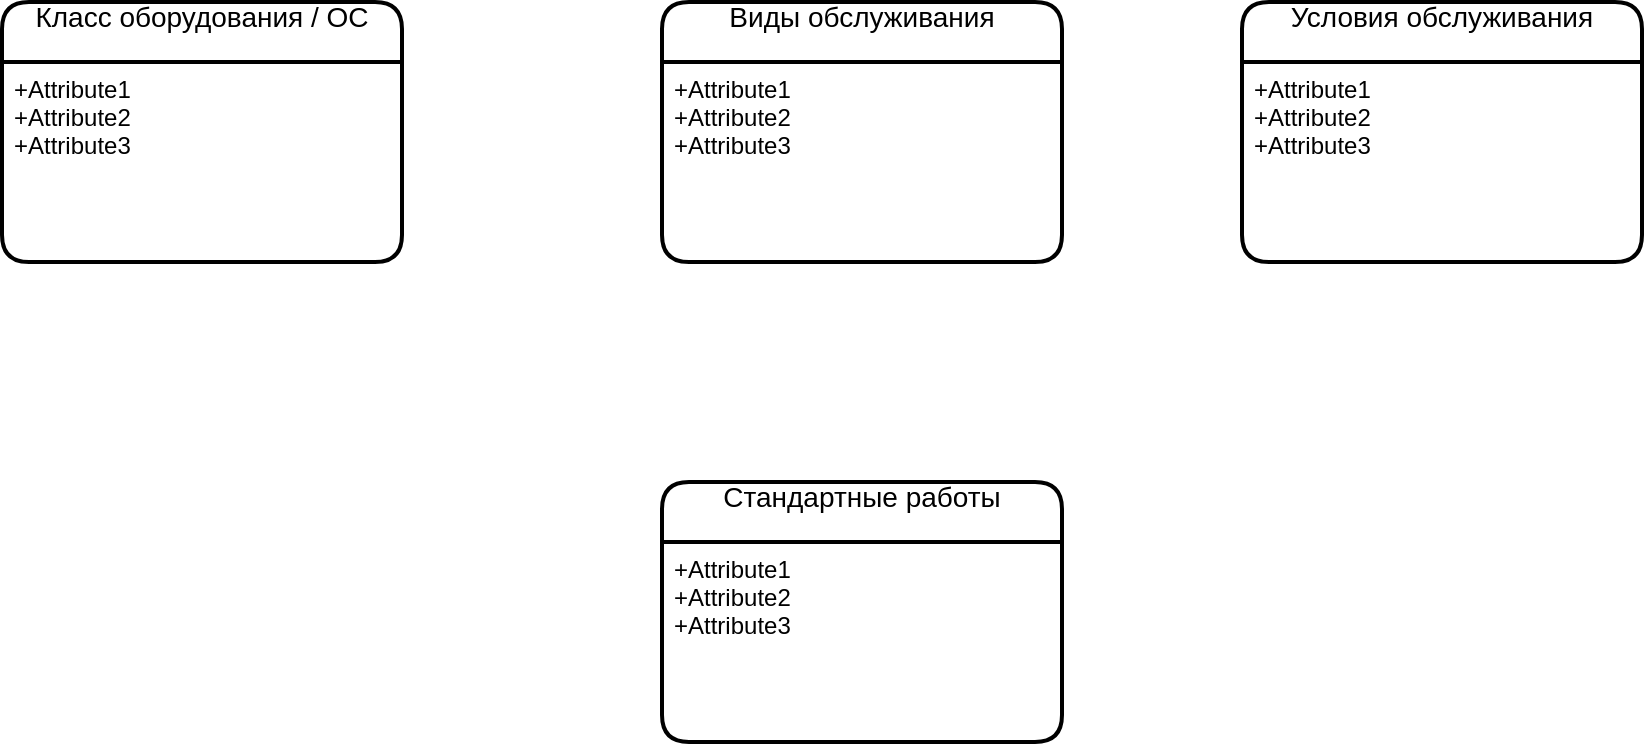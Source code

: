 <mxfile version="20.0.1" type="github" pages="2">
  <diagram id="AmvlcQakkHeupNHA5R5p" name="Page-1">
    <mxGraphModel dx="1247" dy="706" grid="1" gridSize="10" guides="1" tooltips="1" connect="1" arrows="1" fold="1" page="1" pageScale="1" pageWidth="827" pageHeight="1169" math="0" shadow="0">
      <root>
        <mxCell id="0" />
        <mxCell id="1" parent="0" />
        <mxCell id="-pXmxo18ZLhnPIGWP_HV-1" value="Класс оборудования / ОС&#xa;" style="swimlane;childLayout=stackLayout;horizontal=1;startSize=30;horizontalStack=0;rounded=1;fontSize=14;fontStyle=0;strokeWidth=2;resizeParent=0;resizeLast=1;shadow=0;dashed=0;align=center;" vertex="1" parent="1">
          <mxGeometry x="20" y="160" width="200" height="130" as="geometry" />
        </mxCell>
        <mxCell id="-pXmxo18ZLhnPIGWP_HV-2" value="+Attribute1&#xa;+Attribute2&#xa;+Attribute3" style="align=left;strokeColor=none;fillColor=none;spacingLeft=4;fontSize=12;verticalAlign=top;resizable=0;rotatable=0;part=1;" vertex="1" parent="-pXmxo18ZLhnPIGWP_HV-1">
          <mxGeometry y="30" width="200" height="100" as="geometry" />
        </mxCell>
        <mxCell id="-pXmxo18ZLhnPIGWP_HV-5" value="Виды обслуживания&#xa;" style="swimlane;childLayout=stackLayout;horizontal=1;startSize=30;horizontalStack=0;rounded=1;fontSize=14;fontStyle=0;strokeWidth=2;resizeParent=0;resizeLast=1;shadow=0;dashed=0;align=center;" vertex="1" parent="1">
          <mxGeometry x="350" y="160" width="200" height="130" as="geometry" />
        </mxCell>
        <mxCell id="-pXmxo18ZLhnPIGWP_HV-6" value="+Attribute1&#xa;+Attribute2&#xa;+Attribute3" style="align=left;strokeColor=none;fillColor=none;spacingLeft=4;fontSize=12;verticalAlign=top;resizable=0;rotatable=0;part=1;" vertex="1" parent="-pXmxo18ZLhnPIGWP_HV-5">
          <mxGeometry y="30" width="200" height="100" as="geometry" />
        </mxCell>
        <mxCell id="-pXmxo18ZLhnPIGWP_HV-7" value="Условия обслуживания&#xa;" style="swimlane;childLayout=stackLayout;horizontal=1;startSize=30;horizontalStack=0;rounded=1;fontSize=14;fontStyle=0;strokeWidth=2;resizeParent=0;resizeLast=1;shadow=0;dashed=0;align=center;" vertex="1" parent="1">
          <mxGeometry x="640" y="160" width="200" height="130" as="geometry" />
        </mxCell>
        <mxCell id="-pXmxo18ZLhnPIGWP_HV-8" value="+Attribute1&#xa;+Attribute2&#xa;+Attribute3" style="align=left;strokeColor=none;fillColor=none;spacingLeft=4;fontSize=12;verticalAlign=top;resizable=0;rotatable=0;part=1;" vertex="1" parent="-pXmxo18ZLhnPIGWP_HV-7">
          <mxGeometry y="30" width="200" height="100" as="geometry" />
        </mxCell>
        <mxCell id="-pXmxo18ZLhnPIGWP_HV-9" value="Стандартные работы&#xa;" style="swimlane;childLayout=stackLayout;horizontal=1;startSize=30;horizontalStack=0;rounded=1;fontSize=14;fontStyle=0;strokeWidth=2;resizeParent=0;resizeLast=1;shadow=0;dashed=0;align=center;" vertex="1" parent="1">
          <mxGeometry x="350" y="400" width="200" height="130" as="geometry" />
        </mxCell>
        <mxCell id="-pXmxo18ZLhnPIGWP_HV-10" value="+Attribute1&#xa;+Attribute2&#xa;+Attribute3" style="align=left;strokeColor=none;fillColor=none;spacingLeft=4;fontSize=12;verticalAlign=top;resizable=0;rotatable=0;part=1;" vertex="1" parent="-pXmxo18ZLhnPIGWP_HV-9">
          <mxGeometry y="30" width="200" height="100" as="geometry" />
        </mxCell>
      </root>
    </mxGraphModel>
  </diagram>
  <diagram id="kZJRzVS4t4NXOSGRWsG1" name="Планирование">
    <mxGraphModel dx="1188" dy="672" grid="1" gridSize="10" guides="1" tooltips="1" connect="1" arrows="1" fold="1" page="1" pageScale="1" pageWidth="827" pageHeight="1169" math="0" shadow="0">
      <root>
        <mxCell id="0" />
        <mxCell id="1" parent="0" />
        <mxCell id="k7subxAmtpSVsiqhcWPV-4" style="edgeStyle=orthogonalEdgeStyle;rounded=0;orthogonalLoop=1;jettySize=auto;html=1;exitX=0.5;exitY=1;exitDx=0;exitDy=0;entryX=0.5;entryY=0;entryDx=0;entryDy=0;" edge="1" parent="1" source="k7subxAmtpSVsiqhcWPV-1" target="k7subxAmtpSVsiqhcWPV-2">
          <mxGeometry relative="1" as="geometry" />
        </mxCell>
        <mxCell id="k7subxAmtpSVsiqhcWPV-1" value="" style="ellipse;fillColor=#ffffff;strokeColor=#000000;" vertex="1" parent="1">
          <mxGeometry x="330" y="50" width="30" height="30" as="geometry" />
        </mxCell>
        <mxCell id="k7subxAmtpSVsiqhcWPV-6" value="" style="edgeStyle=orthogonalEdgeStyle;rounded=0;orthogonalLoop=1;jettySize=auto;html=1;" edge="1" parent="1" source="k7subxAmtpSVsiqhcWPV-2" target="k7subxAmtpSVsiqhcWPV-5">
          <mxGeometry relative="1" as="geometry" />
        </mxCell>
        <mxCell id="k7subxAmtpSVsiqhcWPV-2" value="Выбрать ед.оборудования, &lt;br&gt;у которых есть классы оборудования, &lt;br&gt;у которых есть виды обслуживания &lt;br&gt;с условиями обслуживания &lt;br&gt;по периоду &lt;br&gt;или эксплуатационным показателям" style="html=1;align=center;verticalAlign=top;rounded=1;absoluteArcSize=1;arcSize=10;dashed=0;" vertex="1" parent="1">
          <mxGeometry x="230" y="120" width="230" height="100" as="geometry" />
        </mxCell>
        <mxCell id="k7subxAmtpSVsiqhcWPV-3" value="Повторяющиеся работы" style="html=1;align=center;verticalAlign=top;rounded=1;absoluteArcSize=1;arcSize=10;dashed=0;fillColor=#ffff88;strokeColor=#36393d;" vertex="1" parent="1">
          <mxGeometry x="560" y="40" width="230" height="100" as="geometry" />
        </mxCell>
        <mxCell id="k7subxAmtpSVsiqhcWPV-15" style="edgeStyle=orthogonalEdgeStyle;rounded=0;orthogonalLoop=1;jettySize=auto;html=1;exitX=0.5;exitY=1;exitDx=0;exitDy=0;entryX=0.5;entryY=0;entryDx=0;entryDy=0;" edge="1" parent="1" source="k7subxAmtpSVsiqhcWPV-5" target="k7subxAmtpSVsiqhcWPV-7">
          <mxGeometry relative="1" as="geometry" />
        </mxCell>
        <mxCell id="k7subxAmtpSVsiqhcWPV-5" value="Условие обслуживания на основе периода" style="whiteSpace=wrap;html=1;verticalAlign=top;rounded=1;arcSize=10;dashed=0;" vertex="1" parent="1">
          <mxGeometry x="285" y="250" width="120" height="60" as="geometry" />
        </mxCell>
        <mxCell id="k7subxAmtpSVsiqhcWPV-16" value="Да" style="edgeStyle=orthogonalEdgeStyle;rounded=0;orthogonalLoop=1;jettySize=auto;html=1;exitX=1;exitY=0.5;exitDx=0;exitDy=0;entryX=0;entryY=0.5;entryDx=0;entryDy=0;" edge="1" parent="1" source="k7subxAmtpSVsiqhcWPV-7" target="k7subxAmtpSVsiqhcWPV-26">
          <mxGeometry relative="1" as="geometry" />
        </mxCell>
        <mxCell id="k7subxAmtpSVsiqhcWPV-7" value="" style="rhombus;" vertex="1" parent="1">
          <mxGeometry x="330" y="340" width="30" height="30" as="geometry" />
        </mxCell>
        <mxCell id="k7subxAmtpSVsiqhcWPV-17" style="edgeStyle=orthogonalEdgeStyle;rounded=0;orthogonalLoop=1;jettySize=auto;html=1;exitX=0.5;exitY=1;exitDx=0;exitDy=0;entryX=0.5;entryY=0;entryDx=0;entryDy=0;" edge="1" parent="1" source="k7subxAmtpSVsiqhcWPV-10" target="k7subxAmtpSVsiqhcWPV-11">
          <mxGeometry relative="1" as="geometry" />
        </mxCell>
        <mxCell id="k7subxAmtpSVsiqhcWPV-10" value="Найти дату последнего обслуживания по этому виду обслуживания" style="whiteSpace=wrap;html=1;verticalAlign=top;rounded=1;arcSize=10;dashed=0;" vertex="1" parent="1">
          <mxGeometry x="430" y="400" width="170" height="70" as="geometry" />
        </mxCell>
        <mxCell id="k7subxAmtpSVsiqhcWPV-18" style="edgeStyle=orthogonalEdgeStyle;rounded=0;orthogonalLoop=1;jettySize=auto;html=1;exitX=0;exitY=0.5;exitDx=0;exitDy=0;entryX=0.5;entryY=0;entryDx=0;entryDy=0;" edge="1" parent="1" source="k7subxAmtpSVsiqhcWPV-11" target="k7subxAmtpSVsiqhcWPV-12">
          <mxGeometry relative="1" as="geometry" />
        </mxCell>
        <mxCell id="k7subxAmtpSVsiqhcWPV-19" value="Даты нет" style="edgeLabel;html=1;align=center;verticalAlign=middle;resizable=0;points=[];" vertex="1" connectable="0" parent="k7subxAmtpSVsiqhcWPV-18">
          <mxGeometry x="0.242" y="2" relative="1" as="geometry">
            <mxPoint as="offset" />
          </mxGeometry>
        </mxCell>
        <mxCell id="k7subxAmtpSVsiqhcWPV-21" value="Дата найдена" style="edgeStyle=orthogonalEdgeStyle;rounded=0;orthogonalLoop=1;jettySize=auto;html=1;exitX=1;exitY=0.5;exitDx=0;exitDy=0;entryX=0.5;entryY=0;entryDx=0;entryDy=0;" edge="1" parent="1" source="k7subxAmtpSVsiqhcWPV-11" target="k7subxAmtpSVsiqhcWPV-20">
          <mxGeometry relative="1" as="geometry" />
        </mxCell>
        <mxCell id="k7subxAmtpSVsiqhcWPV-11" value="" style="rhombus;" vertex="1" parent="1">
          <mxGeometry x="500" y="500" width="30" height="30" as="geometry" />
        </mxCell>
        <mxCell id="k7subxAmtpSVsiqhcWPV-12" value="Найти дату ввода в эксплуатацию.&amp;nbsp;" style="whiteSpace=wrap;html=1;verticalAlign=top;rounded=1;arcSize=10;dashed=0;" vertex="1" parent="1">
          <mxGeometry x="350" y="580" width="170" height="50" as="geometry" />
        </mxCell>
        <mxCell id="k7subxAmtpSVsiqhcWPV-13" value="Дата ввода в эксплуатацию отстоит от текущей даты больше, чем период обслуживания (забыли занести последнее обслуживание?)" style="whiteSpace=wrap;html=1;verticalAlign=top;rounded=1;arcSize=10;dashed=0;" vertex="1" parent="1">
          <mxGeometry x="350" y="660" width="180" height="80" as="geometry" />
        </mxCell>
        <mxCell id="k7subxAmtpSVsiqhcWPV-14" value="Найти следующую дату обслуживания" style="whiteSpace=wrap;html=1;verticalAlign=top;rounded=1;arcSize=10;dashed=0;" vertex="1" parent="1">
          <mxGeometry x="350" y="790" width="180" height="80" as="geometry" />
        </mxCell>
        <mxCell id="k7subxAmtpSVsiqhcWPV-23" style="edgeStyle=orthogonalEdgeStyle;rounded=0;orthogonalLoop=1;jettySize=auto;html=1;exitX=0.5;exitY=1;exitDx=0;exitDy=0;entryX=0.5;entryY=0;entryDx=0;entryDy=0;" edge="1" parent="1" source="k7subxAmtpSVsiqhcWPV-20" target="k7subxAmtpSVsiqhcWPV-22">
          <mxGeometry relative="1" as="geometry" />
        </mxCell>
        <mxCell id="k7subxAmtpSVsiqhcWPV-20" value="Дата последнего обслуживания отстоит от текущей даты на период меньше периода обслуживания" style="whiteSpace=wrap;html=1;verticalAlign=top;rounded=1;arcSize=10;dashed=0;" vertex="1" parent="1">
          <mxGeometry x="720" y="580" width="170" height="90" as="geometry" />
        </mxCell>
        <mxCell id="k7subxAmtpSVsiqhcWPV-22" value="" style="rhombus;" vertex="1" parent="1">
          <mxGeometry x="797" y="710" width="30" height="30" as="geometry" />
        </mxCell>
        <mxCell id="k7subxAmtpSVsiqhcWPV-25" value="Дата следующего обслуживания -&amp;nbsp;" style="whiteSpace=wrap;html=1;verticalAlign=top;rounded=1;arcSize=10;dashed=0;" vertex="1" parent="1">
          <mxGeometry x="820" y="785" width="170" height="90" as="geometry" />
        </mxCell>
        <mxCell id="k7subxAmtpSVsiqhcWPV-28" style="edgeStyle=orthogonalEdgeStyle;rounded=0;orthogonalLoop=1;jettySize=auto;html=1;exitX=0.5;exitY=1;exitDx=0;exitDy=0;entryX=0.5;entryY=0;entryDx=0;entryDy=0;" edge="1" parent="1" source="k7subxAmtpSVsiqhcWPV-26" target="k7subxAmtpSVsiqhcWPV-27">
          <mxGeometry relative="1" as="geometry" />
        </mxCell>
        <mxCell id="k7subxAmtpSVsiqhcWPV-26" value="Выбрать запланированные наряд-задания для этого вида обслуживания" style="whiteSpace=wrap;html=1;verticalAlign=top;rounded=1;arcSize=10;dashed=0;" vertex="1" parent="1">
          <mxGeometry x="797" y="210" width="170" height="70" as="geometry" />
        </mxCell>
        <mxCell id="k7subxAmtpSVsiqhcWPV-30" value="НЗ есть" style="edgeStyle=orthogonalEdgeStyle;rounded=0;orthogonalLoop=1;jettySize=auto;html=1;exitX=1;exitY=0.5;exitDx=0;exitDy=0;" edge="1" parent="1" source="k7subxAmtpSVsiqhcWPV-27" target="k7subxAmtpSVsiqhcWPV-29">
          <mxGeometry relative="1" as="geometry" />
        </mxCell>
        <mxCell id="k7subxAmtpSVsiqhcWPV-34" value="НЗ нет" style="edgeStyle=orthogonalEdgeStyle;rounded=0;orthogonalLoop=1;jettySize=auto;html=1;exitX=0;exitY=0.5;exitDx=0;exitDy=0;entryX=0.5;entryY=0;entryDx=0;entryDy=0;" edge="1" parent="1" source="k7subxAmtpSVsiqhcWPV-27" target="k7subxAmtpSVsiqhcWPV-31">
          <mxGeometry relative="1" as="geometry" />
        </mxCell>
        <mxCell id="k7subxAmtpSVsiqhcWPV-27" value="" style="rhombus;" vertex="1" parent="1">
          <mxGeometry x="867" y="300" width="30" height="30" as="geometry" />
        </mxCell>
        <mxCell id="k7subxAmtpSVsiqhcWPV-29" value="Проверить правильность и полноту списка наряд-заданий для периода" style="whiteSpace=wrap;html=1;verticalAlign=top;rounded=1;arcSize=10;dashed=0;" vertex="1" parent="1">
          <mxGeometry x="950" y="370" width="170" height="70" as="geometry" />
        </mxCell>
        <mxCell id="k7subxAmtpSVsiqhcWPV-31" value="Сформировать список наряд-заданий для периода" style="whiteSpace=wrap;html=1;verticalAlign=top;rounded=1;arcSize=10;dashed=0;" vertex="1" parent="1">
          <mxGeometry x="640" y="360" width="170" height="70" as="geometry" />
        </mxCell>
        <mxCell id="k7subxAmtpSVsiqhcWPV-35" value="Сформировать плановые наряд-задания для периода планирования" style="whiteSpace=wrap;html=1;verticalAlign=top;rounded=1;arcSize=10;dashed=0;fillColor=#e6d0de;gradientColor=#d5739d;strokeColor=#996185;" vertex="1" parent="1">
          <mxGeometry x="1470" y="170" width="170" height="70" as="geometry" />
        </mxCell>
        <mxCell id="k7subxAmtpSVsiqhcWPV-53" style="edgeStyle=orthogonalEdgeStyle;rounded=0;orthogonalLoop=1;jettySize=auto;html=1;exitX=0.5;exitY=1;exitDx=0;exitDy=0;entryX=0.5;entryY=0;entryDx=0;entryDy=0;" edge="1" parent="1" source="k7subxAmtpSVsiqhcWPV-36" target="k7subxAmtpSVsiqhcWPV-37">
          <mxGeometry relative="1" as="geometry" />
        </mxCell>
        <mxCell id="k7subxAmtpSVsiqhcWPV-36" value="Найти дату последнего обслуживания по этому виду обслуживания для последнего выполненного наряд-задания по этому виду обслуживания" style="whiteSpace=wrap;html=1;verticalAlign=top;rounded=1;arcSize=10;dashed=0;" vertex="1" parent="1">
          <mxGeometry x="1480" y="410" width="170" height="100" as="geometry" />
        </mxCell>
        <mxCell id="k7subxAmtpSVsiqhcWPV-54" style="edgeStyle=orthogonalEdgeStyle;rounded=0;orthogonalLoop=1;jettySize=auto;html=1;exitX=1;exitY=0.5;exitDx=0;exitDy=0;" edge="1" parent="1" source="k7subxAmtpSVsiqhcWPV-37" target="k7subxAmtpSVsiqhcWPV-38">
          <mxGeometry relative="1" as="geometry" />
        </mxCell>
        <mxCell id="k7subxAmtpSVsiqhcWPV-55" value="Дата найдена" style="edgeLabel;html=1;align=center;verticalAlign=middle;resizable=0;points=[];" vertex="1" connectable="0" parent="k7subxAmtpSVsiqhcWPV-54">
          <mxGeometry x="-0.504" y="2" relative="1" as="geometry">
            <mxPoint as="offset" />
          </mxGeometry>
        </mxCell>
        <mxCell id="k7subxAmtpSVsiqhcWPV-37" value="" style="rhombus;" vertex="1" parent="1">
          <mxGeometry x="1550" y="560" width="30" height="30" as="geometry" />
        </mxCell>
        <mxCell id="k7subxAmtpSVsiqhcWPV-56" style="edgeStyle=orthogonalEdgeStyle;rounded=0;orthogonalLoop=1;jettySize=auto;html=1;exitX=0.5;exitY=1;exitDx=0;exitDy=0;" edge="1" parent="1" source="k7subxAmtpSVsiqhcWPV-38" target="k7subxAmtpSVsiqhcWPV-61">
          <mxGeometry relative="1" as="geometry" />
        </mxCell>
        <mxCell id="k7subxAmtpSVsiqhcWPV-38" value="Определить дату обслуживания для периода planned_period_counter с учетом типа периода (рабочие дни или календарные)" style="whiteSpace=wrap;html=1;verticalAlign=top;rounded=1;arcSize=10;dashed=0;" vertex="1" parent="1">
          <mxGeometry x="1664" y="600" width="206" height="90" as="geometry" />
        </mxCell>
        <mxCell id="k7subxAmtpSVsiqhcWPV-51" style="edgeStyle=orthogonalEdgeStyle;rounded=0;orthogonalLoop=1;jettySize=auto;html=1;exitX=0.5;exitY=1;exitDx=0;exitDy=0;entryX=0.5;entryY=0;entryDx=0;entryDy=0;" edge="1" parent="1" source="k7subxAmtpSVsiqhcWPV-40" target="k7subxAmtpSVsiqhcWPV-41">
          <mxGeometry relative="1" as="geometry" />
        </mxCell>
        <mxCell id="k7subxAmtpSVsiqhcWPV-40" value="" style="ellipse;fillColor=#ffffff;strokeColor=#000000;" vertex="1" parent="1">
          <mxGeometry x="1550" y="260" width="30" height="30" as="geometry" />
        </mxCell>
        <mxCell id="k7subxAmtpSVsiqhcWPV-52" style="edgeStyle=orthogonalEdgeStyle;rounded=0;orthogonalLoop=1;jettySize=auto;html=1;exitX=0.5;exitY=1;exitDx=0;exitDy=0;entryX=0.5;entryY=0;entryDx=0;entryDy=0;" edge="1" parent="1" source="k7subxAmtpSVsiqhcWPV-41" target="k7subxAmtpSVsiqhcWPV-36">
          <mxGeometry relative="1" as="geometry" />
        </mxCell>
        <mxCell id="k7subxAmtpSVsiqhcWPV-41" value="Установить счетчик наряд-заданий/периодов в 0&lt;br&gt;planned_period_counter = 0" style="whiteSpace=wrap;html=1;verticalAlign=top;rounded=1;arcSize=10;dashed=0;" vertex="1" parent="1">
          <mxGeometry x="1480" y="310" width="170" height="60" as="geometry" />
        </mxCell>
        <mxCell id="k7subxAmtpSVsiqhcWPV-59" style="edgeStyle=orthogonalEdgeStyle;rounded=0;orthogonalLoop=1;jettySize=auto;html=1;exitX=0.5;exitY=1;exitDx=0;exitDy=0;entryX=0.5;entryY=0;entryDx=0;entryDy=0;" edge="1" parent="1" source="k7subxAmtpSVsiqhcWPV-44" target="k7subxAmtpSVsiqhcWPV-46">
          <mxGeometry relative="1" as="geometry" />
        </mxCell>
        <mxCell id="k7subxAmtpSVsiqhcWPV-44" value="Сверить полученную дату обслуживания с запланированной датой для наряд-задания для planned_period_counter" style="whiteSpace=wrap;html=1;verticalAlign=top;rounded=1;arcSize=10;dashed=0;" vertex="1" parent="1">
          <mxGeometry x="1958" y="1054" width="206" height="90" as="geometry" />
        </mxCell>
        <mxCell id="k7subxAmtpSVsiqhcWPV-60" style="edgeStyle=orthogonalEdgeStyle;rounded=0;orthogonalLoop=1;jettySize=auto;html=1;exitX=1;exitY=0.5;exitDx=0;exitDy=0;" edge="1" parent="1" source="k7subxAmtpSVsiqhcWPV-46" target="k7subxAmtpSVsiqhcWPV-47">
          <mxGeometry relative="1" as="geometry" />
        </mxCell>
        <mxCell id="k7subxAmtpSVsiqhcWPV-65" value="Совпадает" style="edgeLabel;html=1;align=center;verticalAlign=middle;resizable=0;points=[];" vertex="1" connectable="0" parent="k7subxAmtpSVsiqhcWPV-60">
          <mxGeometry x="-0.225" y="-1" relative="1" as="geometry">
            <mxPoint as="offset" />
          </mxGeometry>
        </mxCell>
        <mxCell id="k7subxAmtpSVsiqhcWPV-46" value="" style="rhombus;" vertex="1" parent="1">
          <mxGeometry x="2046" y="1184" width="30" height="30" as="geometry" />
        </mxCell>
        <mxCell id="k7subxAmtpSVsiqhcWPV-48" style="edgeStyle=orthogonalEdgeStyle;rounded=0;orthogonalLoop=1;jettySize=auto;html=1;exitX=0.75;exitY=0;exitDx=0;exitDy=0;entryX=1;entryY=0.25;entryDx=0;entryDy=0;" edge="1" parent="1" source="k7subxAmtpSVsiqhcWPV-47" target="k7subxAmtpSVsiqhcWPV-38">
          <mxGeometry relative="1" as="geometry" />
        </mxCell>
        <mxCell id="k7subxAmtpSVsiqhcWPV-47" value="Увеличить счетчик planned_period_counter на 1 =&amp;gt; перейти к расчету следующего периода" style="whiteSpace=wrap;html=1;verticalAlign=top;rounded=1;arcSize=10;dashed=0;" vertex="1" parent="1">
          <mxGeometry x="2136" y="1274" width="206" height="90" as="geometry" />
        </mxCell>
        <mxCell id="k7subxAmtpSVsiqhcWPV-57" style="edgeStyle=orthogonalEdgeStyle;rounded=0;orthogonalLoop=1;jettySize=auto;html=1;exitX=0.5;exitY=1;exitDx=0;exitDy=0;entryX=0.5;entryY=0;entryDx=0;entryDy=0;" edge="1" parent="1" source="k7subxAmtpSVsiqhcWPV-49" target="k7subxAmtpSVsiqhcWPV-50">
          <mxGeometry relative="1" as="geometry" />
        </mxCell>
        <mxCell id="k7subxAmtpSVsiqhcWPV-49" value="Взять из списка наряд-заданий наряд-задание для периода planned_period_counter" style="whiteSpace=wrap;html=1;verticalAlign=top;rounded=1;arcSize=10;dashed=0;" vertex="1" parent="1">
          <mxGeometry x="1840" y="904" width="206" height="60" as="geometry" />
        </mxCell>
        <mxCell id="k7subxAmtpSVsiqhcWPV-58" style="edgeStyle=orthogonalEdgeStyle;rounded=0;orthogonalLoop=1;jettySize=auto;html=1;exitX=1;exitY=0.5;exitDx=0;exitDy=0;" edge="1" parent="1" source="k7subxAmtpSVsiqhcWPV-50" target="k7subxAmtpSVsiqhcWPV-44">
          <mxGeometry relative="1" as="geometry" />
        </mxCell>
        <mxCell id="k7subxAmtpSVsiqhcWPV-66" value="НЗ есть" style="edgeLabel;html=1;align=center;verticalAlign=middle;resizable=0;points=[];" vertex="1" connectable="0" parent="k7subxAmtpSVsiqhcWPV-58">
          <mxGeometry x="-0.201" y="2" relative="1" as="geometry">
            <mxPoint as="offset" />
          </mxGeometry>
        </mxCell>
        <mxCell id="k7subxAmtpSVsiqhcWPV-50" value="" style="rhombus;" vertex="1" parent="1">
          <mxGeometry x="1928" y="984" width="30" height="30" as="geometry" />
        </mxCell>
        <mxCell id="k7subxAmtpSVsiqhcWPV-63" style="edgeStyle=orthogonalEdgeStyle;rounded=0;orthogonalLoop=1;jettySize=auto;html=1;exitX=0.5;exitY=1;exitDx=0;exitDy=0;entryX=0.5;entryY=0;entryDx=0;entryDy=0;" edge="1" parent="1" source="k7subxAmtpSVsiqhcWPV-61" target="k7subxAmtpSVsiqhcWPV-62">
          <mxGeometry relative="1" as="geometry" />
        </mxCell>
        <mxCell id="k7subxAmtpSVsiqhcWPV-61" value="Проверить, что дата выполнения не превышает период планирования" style="whiteSpace=wrap;html=1;verticalAlign=top;rounded=1;arcSize=10;dashed=0;" vertex="1" parent="1">
          <mxGeometry x="1664" y="730" width="206" height="60" as="geometry" />
        </mxCell>
        <mxCell id="k7subxAmtpSVsiqhcWPV-64" value="Не превышает" style="edgeStyle=orthogonalEdgeStyle;rounded=0;orthogonalLoop=1;jettySize=auto;html=1;exitX=1;exitY=0.5;exitDx=0;exitDy=0;" edge="1" parent="1" source="k7subxAmtpSVsiqhcWPV-62" target="k7subxAmtpSVsiqhcWPV-49">
          <mxGeometry relative="1" as="geometry" />
        </mxCell>
        <mxCell id="k7subxAmtpSVsiqhcWPV-62" value="" style="rhombus;" vertex="1" parent="1">
          <mxGeometry x="1752" y="815" width="30" height="30" as="geometry" />
        </mxCell>
        <mxCell id="k7subxAmtpSVsiqhcWPV-67" value="Наряд-заданий нет" style="whiteSpace=wrap;html=1;verticalAlign=top;rounded=1;arcSize=10;dashed=0;" vertex="1" parent="1">
          <mxGeometry x="1350" y="605" width="170" height="40" as="geometry" />
        </mxCell>
        <mxCell id="k7subxAmtpSVsiqhcWPV-74" value="Взять дату ввода в эксплуатацию из характеристик оборудования / ОС" style="whiteSpace=wrap;html=1;verticalAlign=top;rounded=1;arcSize=10;dashed=0;" vertex="1" parent="1">
          <mxGeometry x="1350" y="670" width="170" height="70" as="geometry" />
        </mxCell>
        <mxCell id="k7subxAmtpSVsiqhcWPV-76" value="Отчет по оборудованию, для которого есть условия обслуживания на периодической основе, но нет запланированных НЗ" style="whiteSpace=wrap;html=1;verticalAlign=top;rounded=1;arcSize=10;dashed=0;fillColor=#ffff88;strokeColor=#36393d;" vertex="1" parent="1">
          <mxGeometry x="2090" y="330" width="170" height="90" as="geometry" />
        </mxCell>
      </root>
    </mxGraphModel>
  </diagram>
</mxfile>
